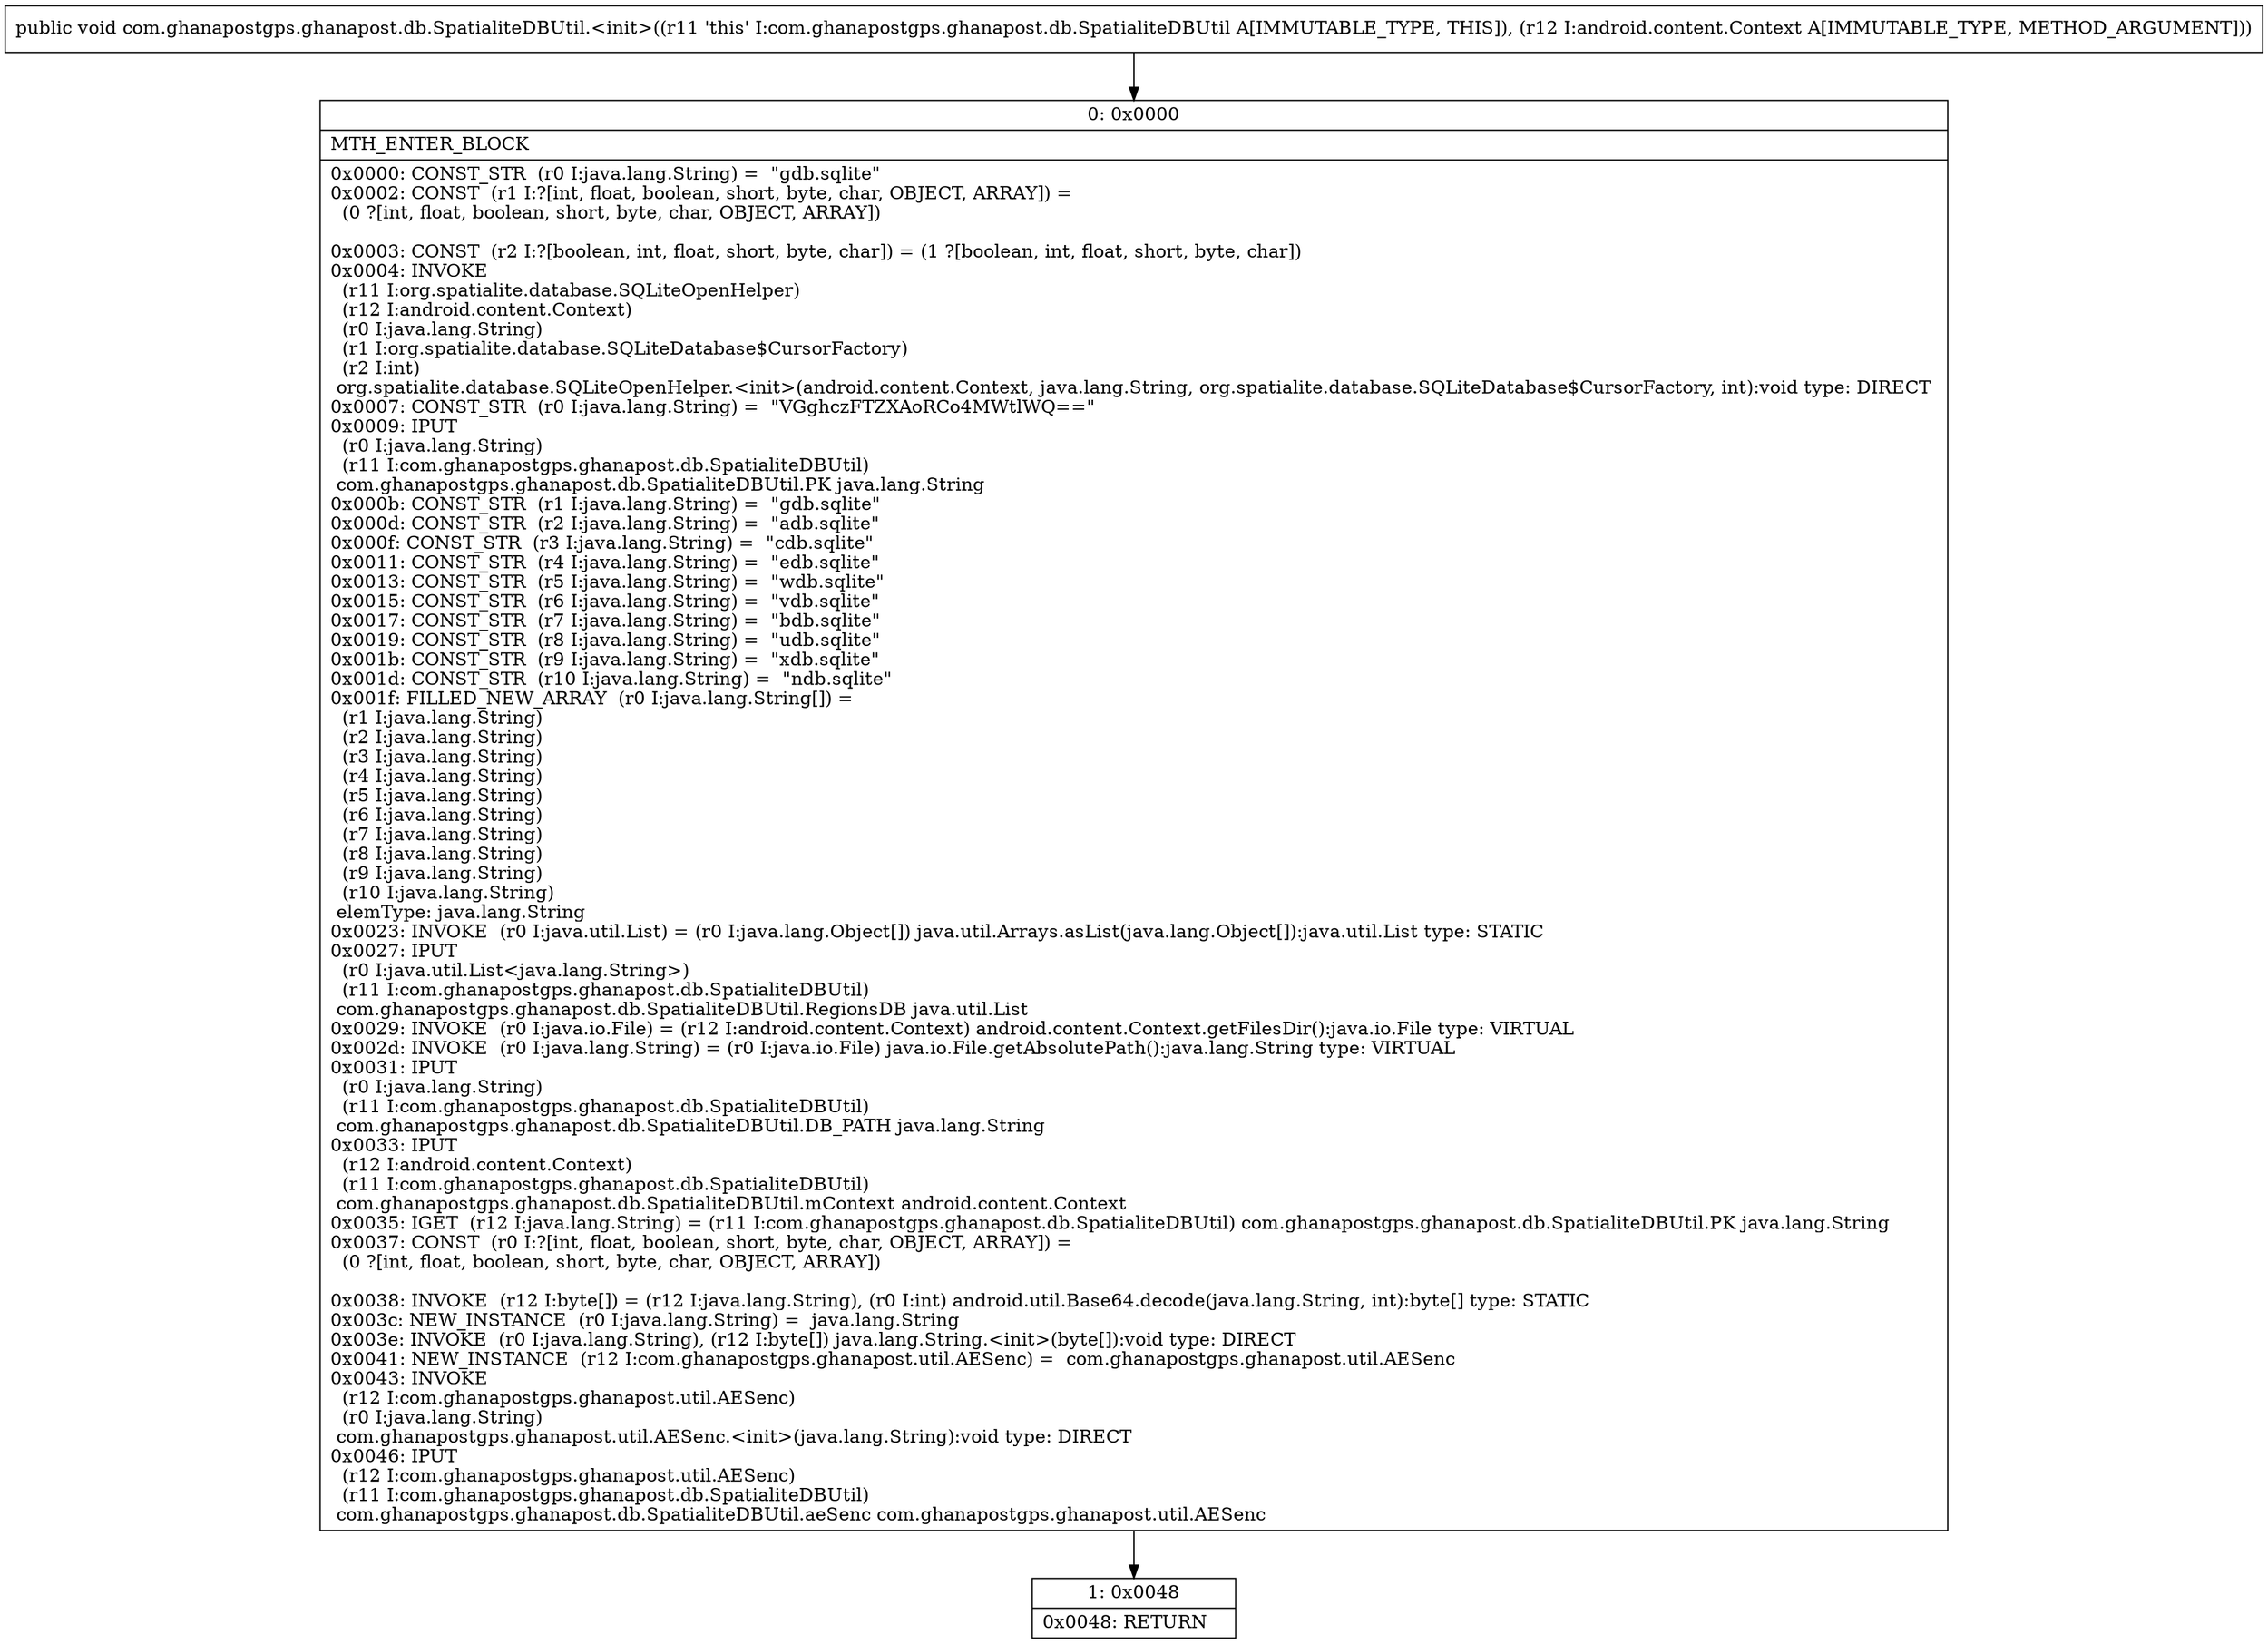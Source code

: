 digraph "CFG forcom.ghanapostgps.ghanapost.db.SpatialiteDBUtil.\<init\>(Landroid\/content\/Context;)V" {
Node_0 [shape=record,label="{0\:\ 0x0000|MTH_ENTER_BLOCK\l|0x0000: CONST_STR  (r0 I:java.lang.String) =  \"gdb.sqlite\" \l0x0002: CONST  (r1 I:?[int, float, boolean, short, byte, char, OBJECT, ARRAY]) = \l  (0 ?[int, float, boolean, short, byte, char, OBJECT, ARRAY])\l \l0x0003: CONST  (r2 I:?[boolean, int, float, short, byte, char]) = (1 ?[boolean, int, float, short, byte, char]) \l0x0004: INVOKE  \l  (r11 I:org.spatialite.database.SQLiteOpenHelper)\l  (r12 I:android.content.Context)\l  (r0 I:java.lang.String)\l  (r1 I:org.spatialite.database.SQLiteDatabase$CursorFactory)\l  (r2 I:int)\l org.spatialite.database.SQLiteOpenHelper.\<init\>(android.content.Context, java.lang.String, org.spatialite.database.SQLiteDatabase$CursorFactory, int):void type: DIRECT \l0x0007: CONST_STR  (r0 I:java.lang.String) =  \"VGghczFTZXAoRCo4MWtlWQ==\" \l0x0009: IPUT  \l  (r0 I:java.lang.String)\l  (r11 I:com.ghanapostgps.ghanapost.db.SpatialiteDBUtil)\l com.ghanapostgps.ghanapost.db.SpatialiteDBUtil.PK java.lang.String \l0x000b: CONST_STR  (r1 I:java.lang.String) =  \"gdb.sqlite\" \l0x000d: CONST_STR  (r2 I:java.lang.String) =  \"adb.sqlite\" \l0x000f: CONST_STR  (r3 I:java.lang.String) =  \"cdb.sqlite\" \l0x0011: CONST_STR  (r4 I:java.lang.String) =  \"edb.sqlite\" \l0x0013: CONST_STR  (r5 I:java.lang.String) =  \"wdb.sqlite\" \l0x0015: CONST_STR  (r6 I:java.lang.String) =  \"vdb.sqlite\" \l0x0017: CONST_STR  (r7 I:java.lang.String) =  \"bdb.sqlite\" \l0x0019: CONST_STR  (r8 I:java.lang.String) =  \"udb.sqlite\" \l0x001b: CONST_STR  (r9 I:java.lang.String) =  \"xdb.sqlite\" \l0x001d: CONST_STR  (r10 I:java.lang.String) =  \"ndb.sqlite\" \l0x001f: FILLED_NEW_ARRAY  (r0 I:java.lang.String[]) = \l  (r1 I:java.lang.String)\l  (r2 I:java.lang.String)\l  (r3 I:java.lang.String)\l  (r4 I:java.lang.String)\l  (r5 I:java.lang.String)\l  (r6 I:java.lang.String)\l  (r7 I:java.lang.String)\l  (r8 I:java.lang.String)\l  (r9 I:java.lang.String)\l  (r10 I:java.lang.String)\l elemType: java.lang.String \l0x0023: INVOKE  (r0 I:java.util.List) = (r0 I:java.lang.Object[]) java.util.Arrays.asList(java.lang.Object[]):java.util.List type: STATIC \l0x0027: IPUT  \l  (r0 I:java.util.List\<java.lang.String\>)\l  (r11 I:com.ghanapostgps.ghanapost.db.SpatialiteDBUtil)\l com.ghanapostgps.ghanapost.db.SpatialiteDBUtil.RegionsDB java.util.List \l0x0029: INVOKE  (r0 I:java.io.File) = (r12 I:android.content.Context) android.content.Context.getFilesDir():java.io.File type: VIRTUAL \l0x002d: INVOKE  (r0 I:java.lang.String) = (r0 I:java.io.File) java.io.File.getAbsolutePath():java.lang.String type: VIRTUAL \l0x0031: IPUT  \l  (r0 I:java.lang.String)\l  (r11 I:com.ghanapostgps.ghanapost.db.SpatialiteDBUtil)\l com.ghanapostgps.ghanapost.db.SpatialiteDBUtil.DB_PATH java.lang.String \l0x0033: IPUT  \l  (r12 I:android.content.Context)\l  (r11 I:com.ghanapostgps.ghanapost.db.SpatialiteDBUtil)\l com.ghanapostgps.ghanapost.db.SpatialiteDBUtil.mContext android.content.Context \l0x0035: IGET  (r12 I:java.lang.String) = (r11 I:com.ghanapostgps.ghanapost.db.SpatialiteDBUtil) com.ghanapostgps.ghanapost.db.SpatialiteDBUtil.PK java.lang.String \l0x0037: CONST  (r0 I:?[int, float, boolean, short, byte, char, OBJECT, ARRAY]) = \l  (0 ?[int, float, boolean, short, byte, char, OBJECT, ARRAY])\l \l0x0038: INVOKE  (r12 I:byte[]) = (r12 I:java.lang.String), (r0 I:int) android.util.Base64.decode(java.lang.String, int):byte[] type: STATIC \l0x003c: NEW_INSTANCE  (r0 I:java.lang.String) =  java.lang.String \l0x003e: INVOKE  (r0 I:java.lang.String), (r12 I:byte[]) java.lang.String.\<init\>(byte[]):void type: DIRECT \l0x0041: NEW_INSTANCE  (r12 I:com.ghanapostgps.ghanapost.util.AESenc) =  com.ghanapostgps.ghanapost.util.AESenc \l0x0043: INVOKE  \l  (r12 I:com.ghanapostgps.ghanapost.util.AESenc)\l  (r0 I:java.lang.String)\l com.ghanapostgps.ghanapost.util.AESenc.\<init\>(java.lang.String):void type: DIRECT \l0x0046: IPUT  \l  (r12 I:com.ghanapostgps.ghanapost.util.AESenc)\l  (r11 I:com.ghanapostgps.ghanapost.db.SpatialiteDBUtil)\l com.ghanapostgps.ghanapost.db.SpatialiteDBUtil.aeSenc com.ghanapostgps.ghanapost.util.AESenc \l}"];
Node_1 [shape=record,label="{1\:\ 0x0048|0x0048: RETURN   \l}"];
MethodNode[shape=record,label="{public void com.ghanapostgps.ghanapost.db.SpatialiteDBUtil.\<init\>((r11 'this' I:com.ghanapostgps.ghanapost.db.SpatialiteDBUtil A[IMMUTABLE_TYPE, THIS]), (r12 I:android.content.Context A[IMMUTABLE_TYPE, METHOD_ARGUMENT])) }"];
MethodNode -> Node_0;
Node_0 -> Node_1;
}

